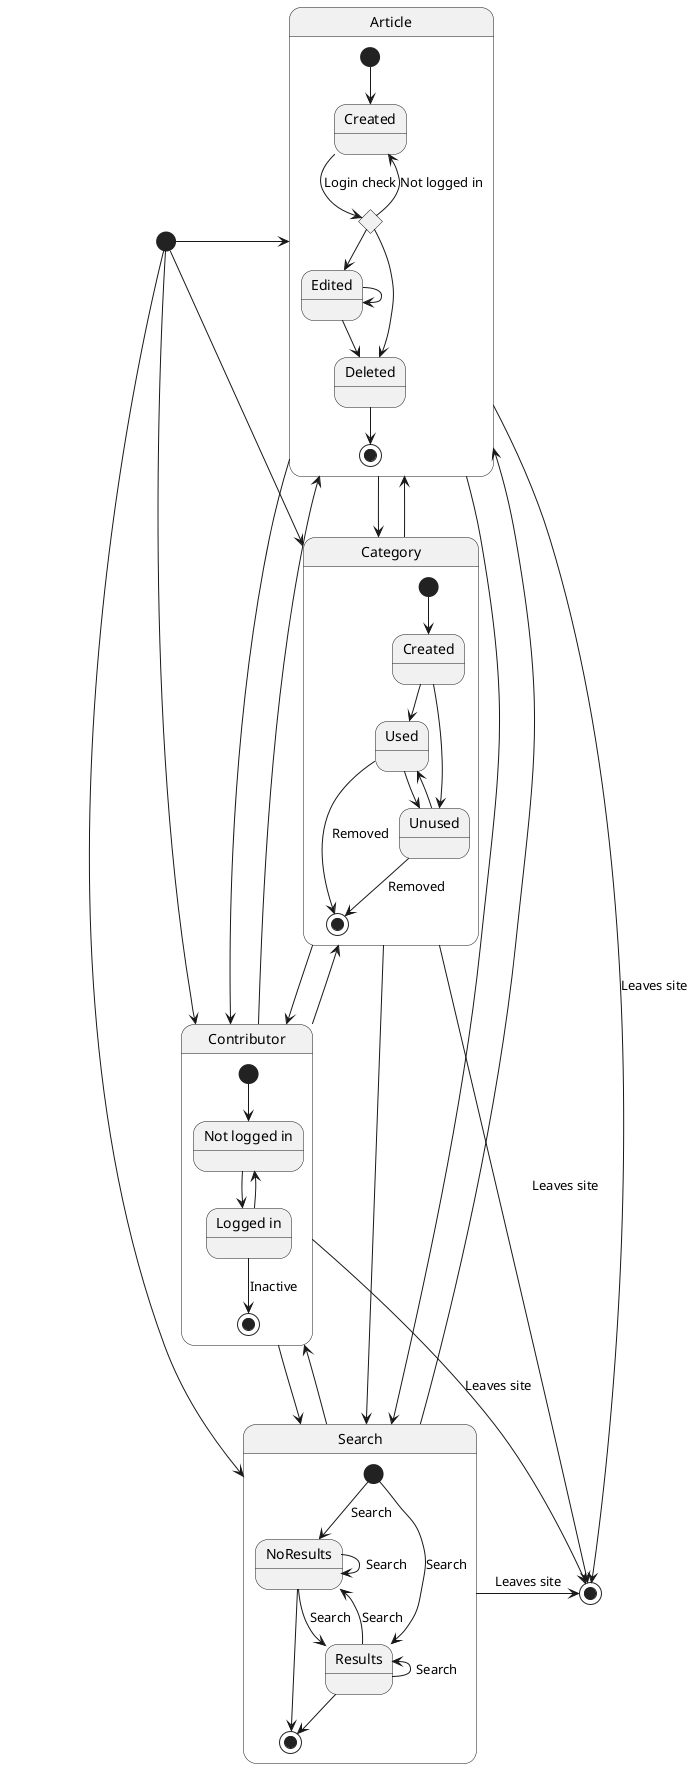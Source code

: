 @startuml combined

state Article {
  state "Created" as C
  state "Edited" as E 
  state "Deleted" as D
  state loggedIn <<choice>>

  [*] --> C

  C --> loggedIn : Login check
  loggedIn --> C : Not logged in
  
  loggedIn --> E
  loggedIn --> D
  
  E --> E
  E --> D
  
  D --> [*]
}

state Category {
  state "Created" as cr
  state "Used" as us
  state "Unused" as un
  
  [*] --> cr
  
  cr --> us
  cr --> un
  
  us --> un
  us --> [*] : Removed
  
  un --> us
  un --> [*] : Removed
}

state Contributor {
  state "Not logged in" as N
  state "Logged in" as L

  [*] --> N
  
  N --> L
  
  L --> N
  L --> [*] : Inactive
}

state Search {
  state "Results" as R
  state "NoResults" as NR
  
  [*] --> R : Search
  [*] --> NR : Search
  
  R -left-> R : Search
  R -left-> NR : Search
  
  NR --> NR : Search
  NR --> R : Search
  
  R --> [*]
  NR --> [*]
}

[*] -right-> Article
[*] -right-> Category
[*] -right-> Contributor
[*] -right-> Search

Article --> Category
Article --> Contributor
Article --> Search
Article -right-> [*] : Leaves site

Category --> Article
Category --> Contributor
Category --> Search
Category -right-> [*] : Leaves site

Contributor --> Article
Contributor --> Category
Contributor --> Search
Contributor -right-> [*] : Leaves site

Search --> Article
Search --> Contributor
Search -right-> [*] : Leaves site

@enduml
